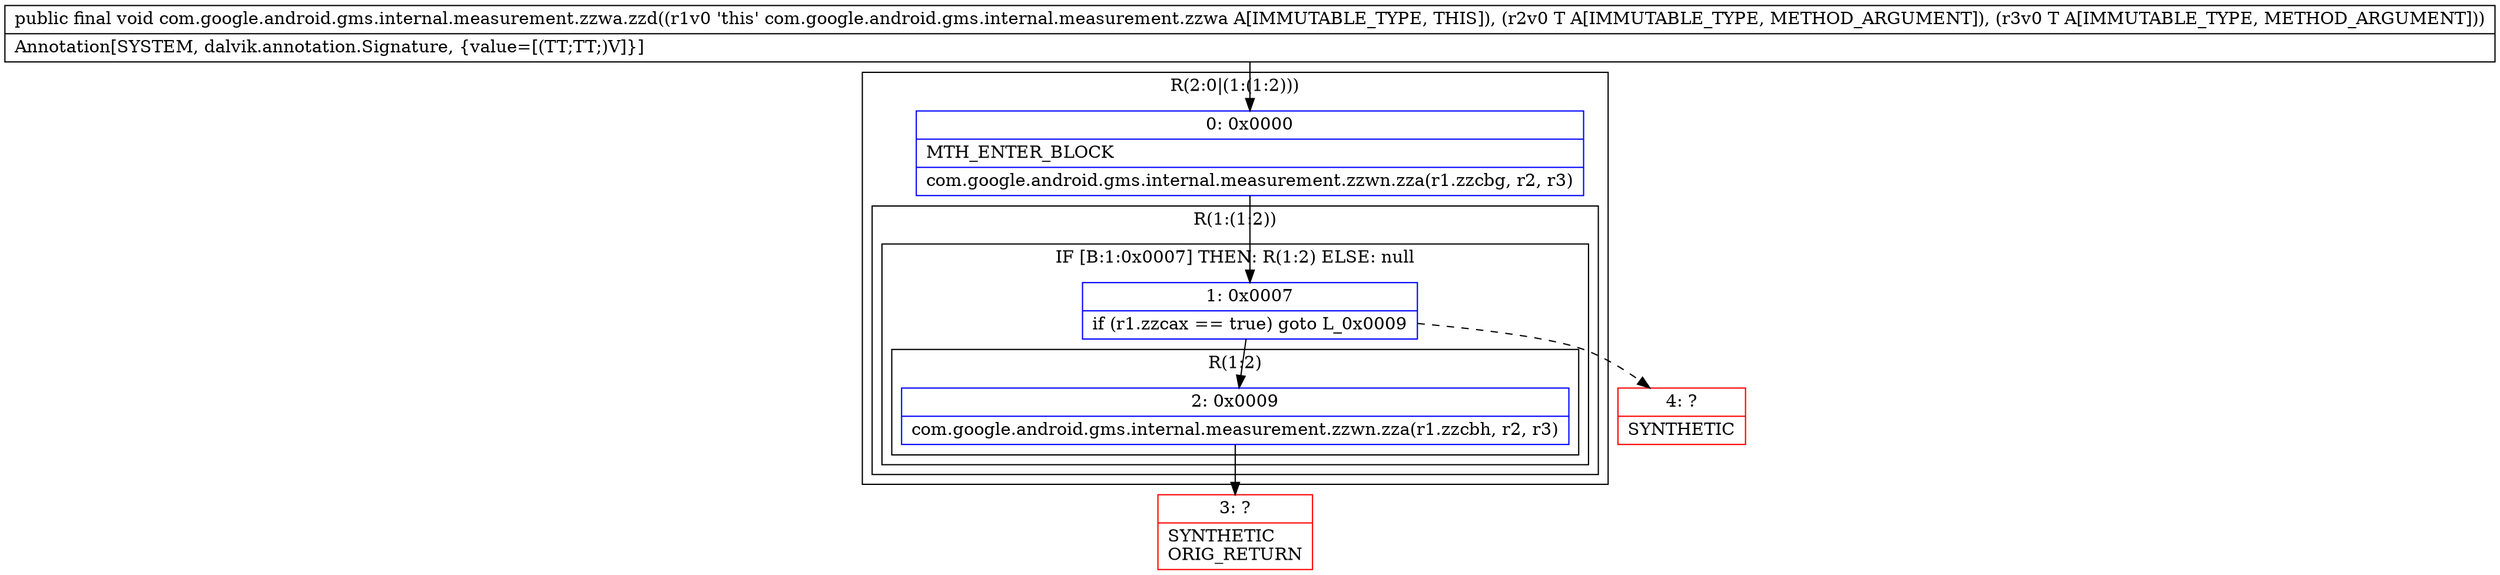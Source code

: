 digraph "CFG forcom.google.android.gms.internal.measurement.zzwa.zzd(Ljava\/lang\/Object;Ljava\/lang\/Object;)V" {
subgraph cluster_Region_683890973 {
label = "R(2:0|(1:(1:2)))";
node [shape=record,color=blue];
Node_0 [shape=record,label="{0\:\ 0x0000|MTH_ENTER_BLOCK\l|com.google.android.gms.internal.measurement.zzwn.zza(r1.zzcbg, r2, r3)\l}"];
subgraph cluster_Region_628117590 {
label = "R(1:(1:2))";
node [shape=record,color=blue];
subgraph cluster_IfRegion_1369117016 {
label = "IF [B:1:0x0007] THEN: R(1:2) ELSE: null";
node [shape=record,color=blue];
Node_1 [shape=record,label="{1\:\ 0x0007|if (r1.zzcax == true) goto L_0x0009\l}"];
subgraph cluster_Region_2058576860 {
label = "R(1:2)";
node [shape=record,color=blue];
Node_2 [shape=record,label="{2\:\ 0x0009|com.google.android.gms.internal.measurement.zzwn.zza(r1.zzcbh, r2, r3)\l}"];
}
}
}
}
Node_3 [shape=record,color=red,label="{3\:\ ?|SYNTHETIC\lORIG_RETURN\l}"];
Node_4 [shape=record,color=red,label="{4\:\ ?|SYNTHETIC\l}"];
MethodNode[shape=record,label="{public final void com.google.android.gms.internal.measurement.zzwa.zzd((r1v0 'this' com.google.android.gms.internal.measurement.zzwa A[IMMUTABLE_TYPE, THIS]), (r2v0 T A[IMMUTABLE_TYPE, METHOD_ARGUMENT]), (r3v0 T A[IMMUTABLE_TYPE, METHOD_ARGUMENT]))  | Annotation[SYSTEM, dalvik.annotation.Signature, \{value=[(TT;TT;)V]\}]\l}"];
MethodNode -> Node_0;
Node_0 -> Node_1;
Node_1 -> Node_2;
Node_1 -> Node_4[style=dashed];
Node_2 -> Node_3;
}

